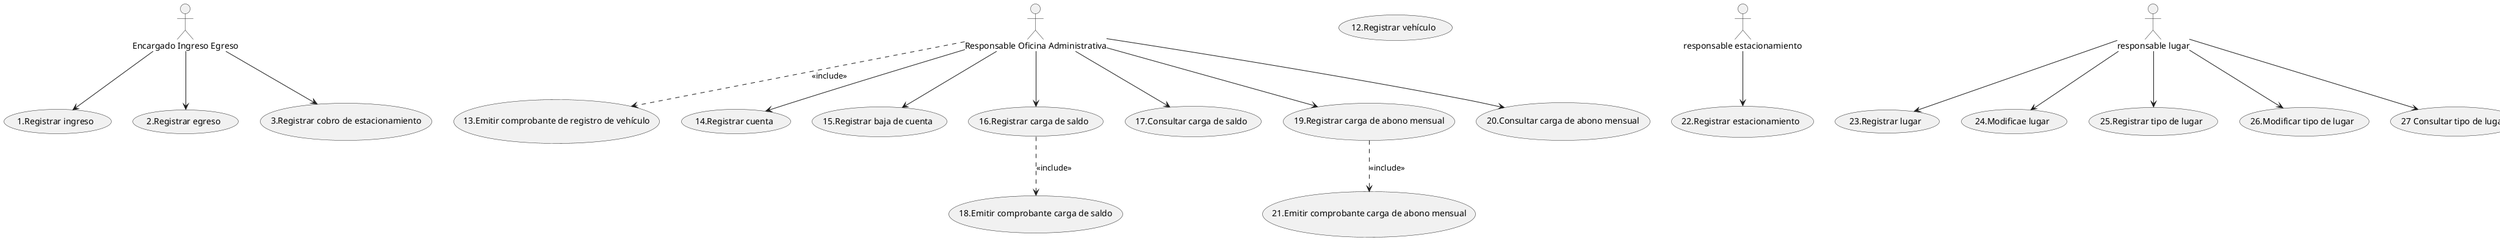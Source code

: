 @startuml tpi

:Encargado Ingreso Egreso: as eie
usecase "1.Registrar ingreso" as u1
usecase "2.Registrar egreso" as u2
usecase "3.Registrar cobro de estacionamiento" as u3

:Responsable Oficina Administrativa: as roa 
usecase "12.Registrar vehículo" as u12
usecase "13.Emitir comprobante de registro de vehículo" as u13 
usecase "14.Registrar cuenta" as u14
usecase "15.Registrar baja de cuenta" as u15
usecase "16.Registrar carga de saldo" as u16
usecase "17.Consultar carga de saldo" as u17
usecase "18.Emitir comprobante carga de saldo" as u18 
usecase "19.Registrar carga de abono mensual" as u19
usecase "20.Consultar carga de abono mensual" as u20
usecase "21.Emitir comprobante carga de abono mensual" as u21


:responsable estacionamiento: as re
usecase "22.Registrar estacionamiento" as u22

:responsable lugar: as rl 
usecase "23.Registrar lugar" as u23
usecase "24.Modificae lugar" as u24
usecase "25.Registrar tipo de lugar" as u25
usecase "26.Modificar tipo de lugar" as u26
usecase "27 Consultar tipo de lugar" as u27
:responsable cuenta: as rc
usecase "28.Registrar tipo de cuenta" as u28
usecase "29.Consultar tipo de cuenta" as u29
usecase "30.Modificar tipo de cuenta" as u30
usecase "31.Modificar cuenta" as u31
usecase "32.Consultar cuenta" as u32
:responsable tarifa: as rt
usecase "33 Registrar tarifa" as u33
usecase "34.Modificar datos de tarifa" as u34
usecase "35.Consultar datos tarifa" as u35
:responsable tipo usuario: as rtu
usecase "36.Registrar tipo de usuario" as u36
usecase "37.Modificar tipo de usuario" as u37

eie --> u1
eie --> u2
eie --> u3

roa ..> u13:<<include>>
roa --> u14
roa --> u15
roa --> u16
roa --> u17

u16 ..> u18:<<include>>

roa --> u19
roa --> u20
u19 ..> u21:<<include>>

re --> u22

rl --> u23
rl --> u24
rl --> u25
rl --> u26
rl --> u27

rc --> u28
rc --> u29
rc --> u30
rc --> u31
rc --> u32

rt --> u33
rt --> u34
rt --> u35

rtu --> u36
rtu --> u37

@enduml